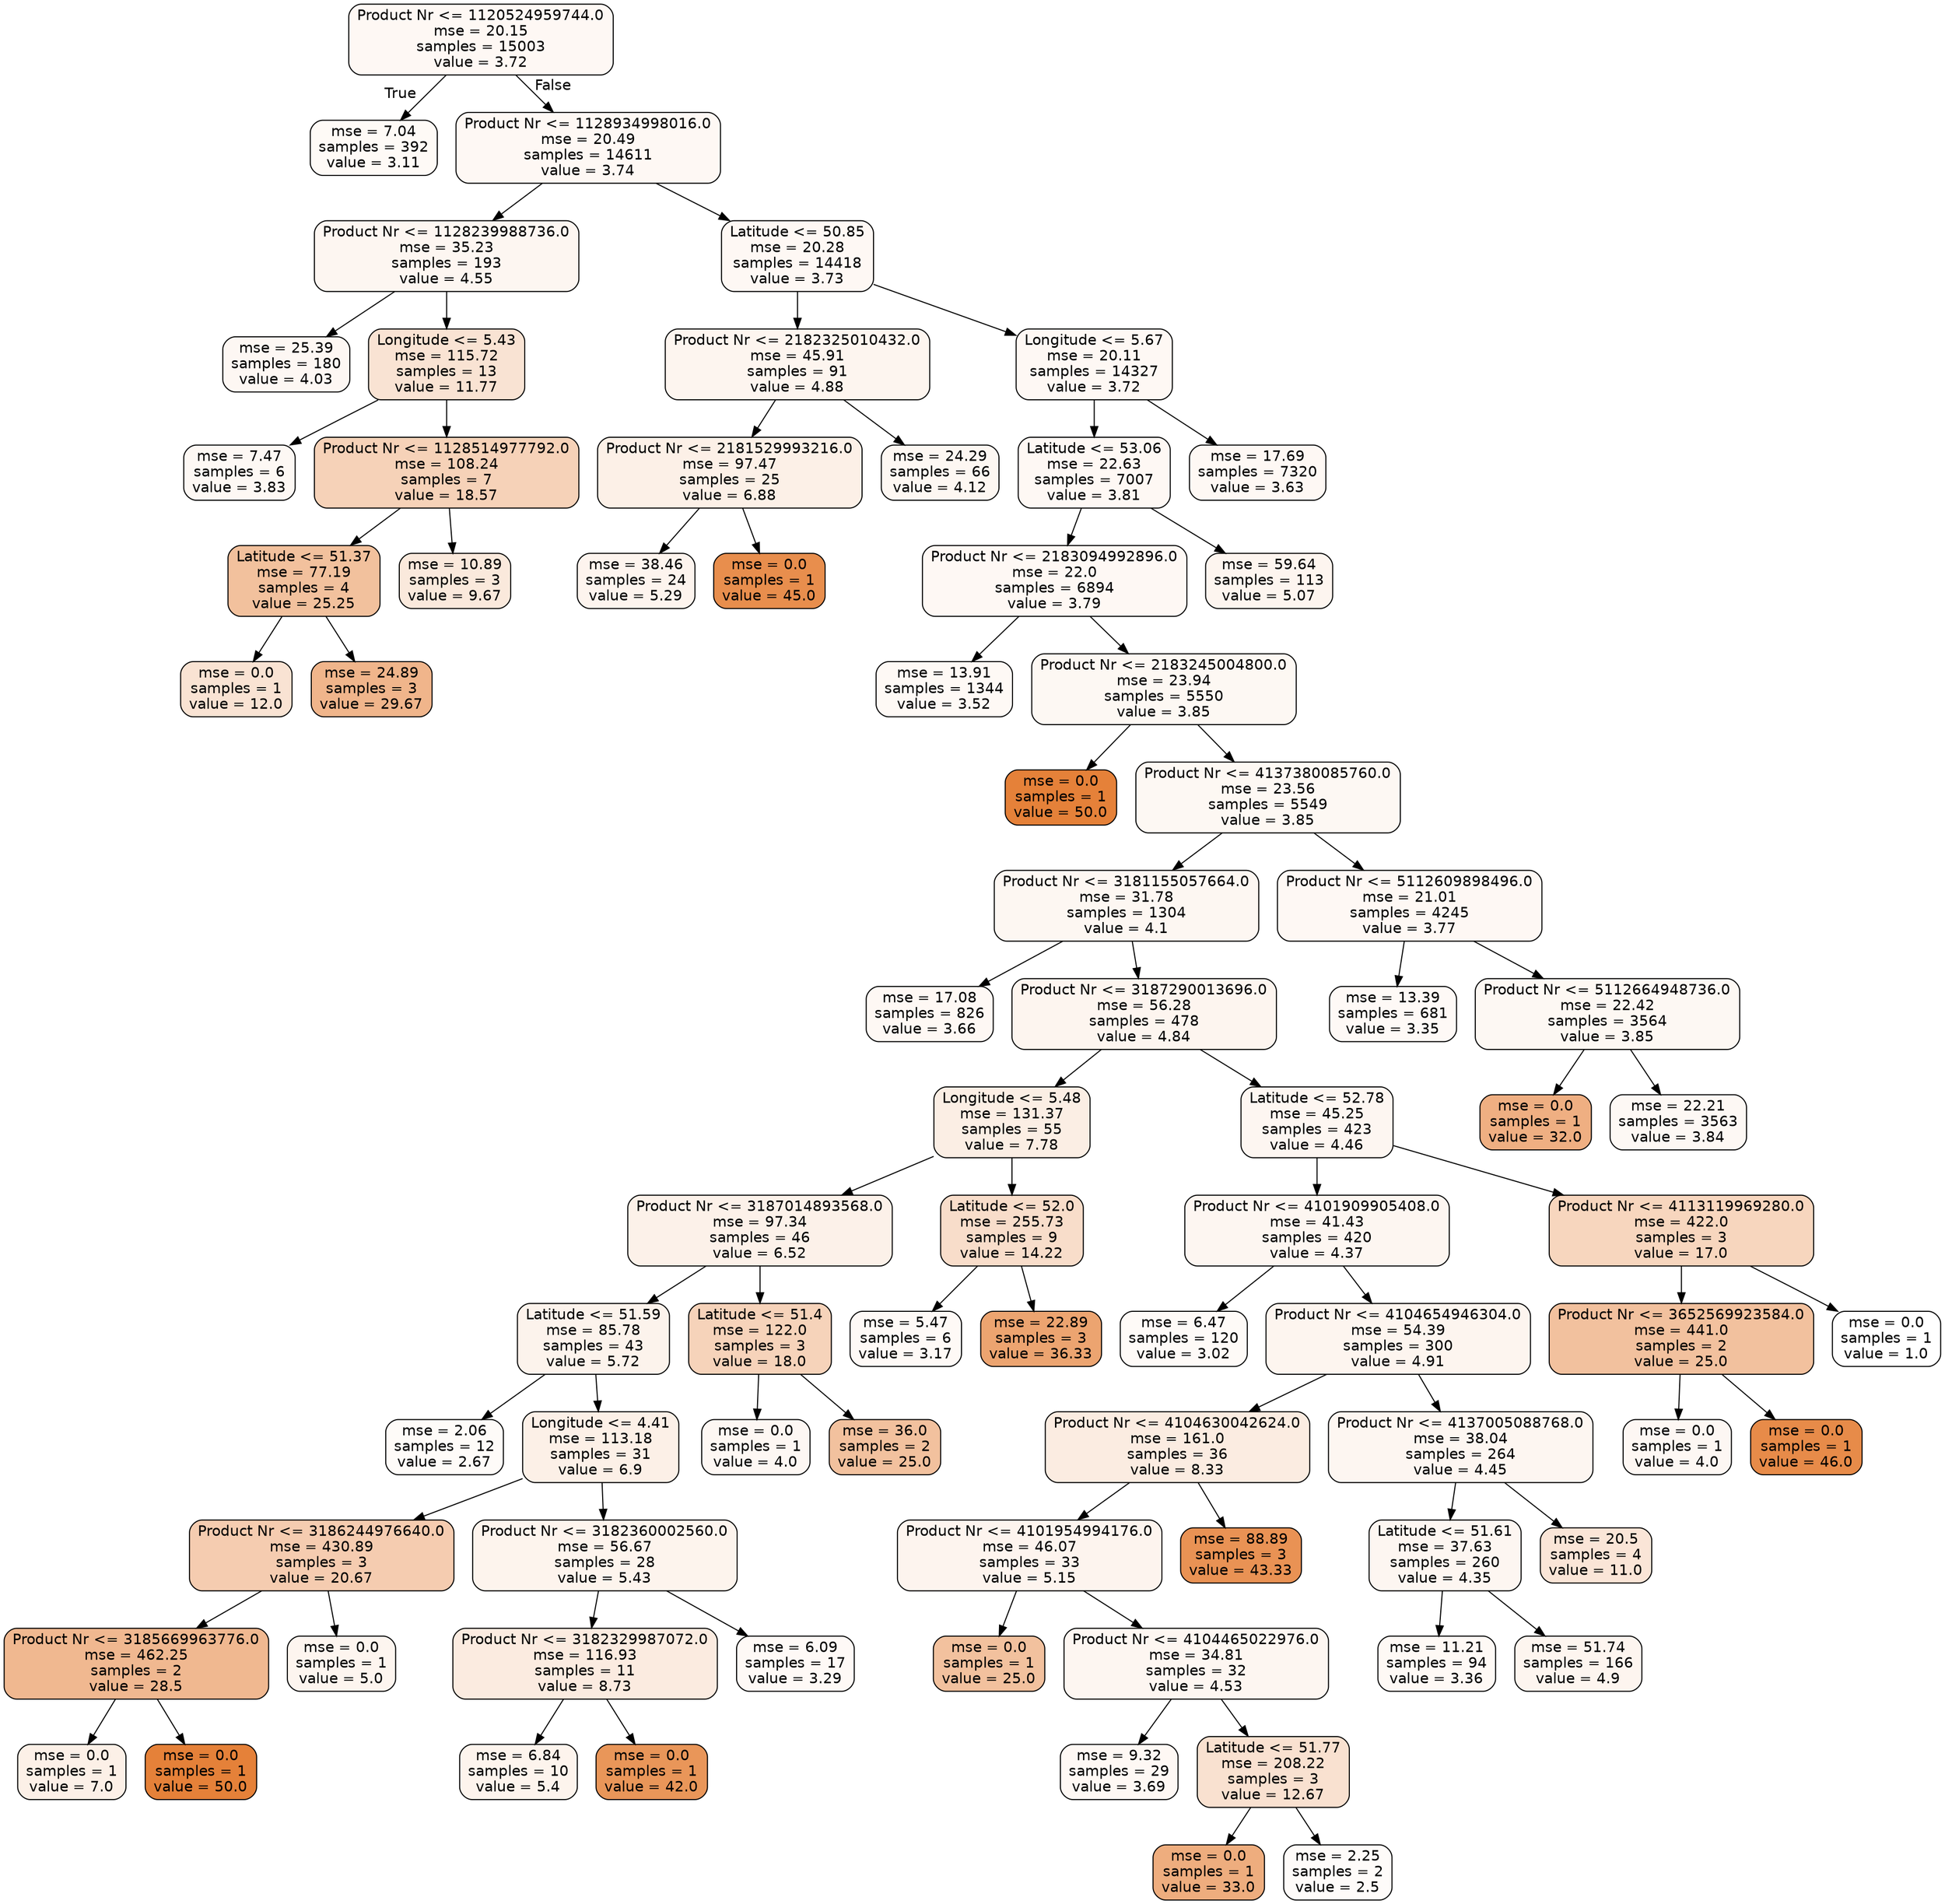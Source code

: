 digraph Tree {
node [shape=box, style="filled, rounded", color="black", fontname=helvetica] ;
edge [fontname=helvetica] ;
0 [label="Product Nr <= 1120524959744.0\nmse = 20.15\nsamples = 15003\nvalue = 3.72", fillcolor="#fef8f4"] ;
1 [label="mse = 7.04\nsamples = 392\nvalue = 3.11", fillcolor="#fefaf6"] ;
0 -> 1 [labeldistance=2.5, labelangle=45, headlabel="True"] ;
2 [label="Product Nr <= 1128934998016.0\nmse = 20.49\nsamples = 14611\nvalue = 3.74", fillcolor="#fef8f4"] ;
0 -> 2 [labeldistance=2.5, labelangle=-45, headlabel="False"] ;
3 [label="Product Nr <= 1128239988736.0\nmse = 35.23\nsamples = 193\nvalue = 4.55", fillcolor="#fdf6f1"] ;
2 -> 3 ;
5 [label="mse = 25.39\nsamples = 180\nvalue = 4.03", fillcolor="#fdf7f3"] ;
3 -> 5 ;
6 [label="Longitude <= 5.43\nmse = 115.72\nsamples = 13\nvalue = 11.77", fillcolor="#f9e3d3"] ;
3 -> 6 ;
7 [label="mse = 7.47\nsamples = 6\nvalue = 3.83", fillcolor="#fdf8f4"] ;
6 -> 7 ;
8 [label="Product Nr <= 1128514977792.0\nmse = 108.24\nsamples = 7\nvalue = 18.57", fillcolor="#f6d2b8"] ;
6 -> 8 ;
9 [label="Latitude <= 51.37\nmse = 77.19\nsamples = 4\nvalue = 25.25", fillcolor="#f2c19d"] ;
8 -> 9 ;
11 [label="mse = 0.0\nsamples = 1\nvalue = 12.0", fillcolor="#f9e3d3"] ;
9 -> 11 ;
12 [label="mse = 24.89\nsamples = 3\nvalue = 29.67", fillcolor="#f0b58b"] ;
9 -> 12 ;
10 [label="mse = 10.89\nsamples = 3\nvalue = 9.67", fillcolor="#fae9dc"] ;
8 -> 10 ;
4 [label="Latitude <= 50.85\nmse = 20.28\nsamples = 14418\nvalue = 3.73", fillcolor="#fef8f4"] ;
2 -> 4 ;
13 [label="Product Nr <= 2182325010432.0\nmse = 45.91\nsamples = 91\nvalue = 4.88", fillcolor="#fdf5ef"] ;
4 -> 13 ;
15 [label="Product Nr <= 2181529993216.0\nmse = 97.47\nsamples = 25\nvalue = 6.88", fillcolor="#fcf0e7"] ;
13 -> 15 ;
17 [label="mse = 38.46\nsamples = 24\nvalue = 5.29", fillcolor="#fdf4ee"] ;
15 -> 17 ;
18 [label="mse = 0.0\nsamples = 1\nvalue = 45.0", fillcolor="#e88e4d"] ;
15 -> 18 ;
16 [label="mse = 24.29\nsamples = 66\nvalue = 4.12", fillcolor="#fdf7f2"] ;
13 -> 16 ;
14 [label="Longitude <= 5.67\nmse = 20.11\nsamples = 14327\nvalue = 3.72", fillcolor="#fef8f4"] ;
4 -> 14 ;
19 [label="Latitude <= 53.06\nmse = 22.63\nsamples = 7007\nvalue = 3.81", fillcolor="#fef8f4"] ;
14 -> 19 ;
21 [label="Product Nr <= 2183094992896.0\nmse = 22.0\nsamples = 6894\nvalue = 3.79", fillcolor="#fef8f4"] ;
19 -> 21 ;
23 [label="mse = 13.91\nsamples = 1344\nvalue = 3.52", fillcolor="#fef9f5"] ;
21 -> 23 ;
24 [label="Product Nr <= 2183245004800.0\nmse = 23.94\nsamples = 5550\nvalue = 3.85", fillcolor="#fdf8f3"] ;
21 -> 24 ;
25 [label="mse = 0.0\nsamples = 1\nvalue = 50.0", fillcolor="#e58139"] ;
24 -> 25 ;
26 [label="Product Nr <= 4137380085760.0\nmse = 23.56\nsamples = 5549\nvalue = 3.85", fillcolor="#fdf8f3"] ;
24 -> 26 ;
27 [label="Product Nr <= 3181155057664.0\nmse = 31.78\nsamples = 1304\nvalue = 4.1", fillcolor="#fdf7f2"] ;
26 -> 27 ;
29 [label="mse = 17.08\nsamples = 826\nvalue = 3.66", fillcolor="#fef8f4"] ;
27 -> 29 ;
30 [label="Product Nr <= 3187290013696.0\nmse = 56.28\nsamples = 478\nvalue = 4.84", fillcolor="#fdf5ef"] ;
27 -> 30 ;
31 [label="Longitude <= 5.48\nmse = 131.37\nsamples = 55\nvalue = 7.78", fillcolor="#fbeee4"] ;
30 -> 31 ;
35 [label="Product Nr <= 3187014893568.0\nmse = 97.34\nsamples = 46\nvalue = 6.52", fillcolor="#fcf1e9"] ;
31 -> 35 ;
39 [label="Latitude <= 51.59\nmse = 85.78\nsamples = 43\nvalue = 5.72", fillcolor="#fcf3ec"] ;
35 -> 39 ;
61 [label="mse = 2.06\nsamples = 12\nvalue = 2.67", fillcolor="#fefbf8"] ;
39 -> 61 ;
62 [label="Longitude <= 4.41\nmse = 113.18\nsamples = 31\nvalue = 6.9", fillcolor="#fcf0e7"] ;
39 -> 62 ;
63 [label="Product Nr <= 3186244976640.0\nmse = 430.89\nsamples = 3\nvalue = 20.67", fillcolor="#f5ccb0"] ;
62 -> 63 ;
65 [label="Product Nr <= 3185669963776.0\nmse = 462.25\nsamples = 2\nvalue = 28.5", fillcolor="#f0b890"] ;
63 -> 65 ;
67 [label="mse = 0.0\nsamples = 1\nvalue = 7.0", fillcolor="#fcf0e7"] ;
65 -> 67 ;
68 [label="mse = 0.0\nsamples = 1\nvalue = 50.0", fillcolor="#e58139"] ;
65 -> 68 ;
66 [label="mse = 0.0\nsamples = 1\nvalue = 5.0", fillcolor="#fdf5ef"] ;
63 -> 66 ;
64 [label="Product Nr <= 3182360002560.0\nmse = 56.67\nsamples = 28\nvalue = 5.43", fillcolor="#fdf4ed"] ;
62 -> 64 ;
69 [label="Product Nr <= 3182329987072.0\nmse = 116.93\nsamples = 11\nvalue = 8.73", fillcolor="#fbebe0"] ;
64 -> 69 ;
71 [label="mse = 6.84\nsamples = 10\nvalue = 5.4", fillcolor="#fdf4ed"] ;
69 -> 71 ;
72 [label="mse = 0.0\nsamples = 1\nvalue = 42.0", fillcolor="#e99659"] ;
69 -> 72 ;
70 [label="mse = 6.09\nsamples = 17\nvalue = 3.29", fillcolor="#fef9f6"] ;
64 -> 70 ;
40 [label="Latitude <= 51.4\nmse = 122.0\nsamples = 3\nvalue = 18.0", fillcolor="#f6d3ba"] ;
35 -> 40 ;
53 [label="mse = 0.0\nsamples = 1\nvalue = 4.0", fillcolor="#fdf7f3"] ;
40 -> 53 ;
54 [label="mse = 36.0\nsamples = 2\nvalue = 25.0", fillcolor="#f2c19e"] ;
40 -> 54 ;
36 [label="Latitude <= 52.0\nmse = 255.73\nsamples = 9\nvalue = 14.22", fillcolor="#f8ddca"] ;
31 -> 36 ;
37 [label="mse = 5.47\nsamples = 6\nvalue = 3.17", fillcolor="#fef9f6"] ;
36 -> 37 ;
38 [label="mse = 22.89\nsamples = 3\nvalue = 36.33", fillcolor="#eca470"] ;
36 -> 38 ;
32 [label="Latitude <= 52.78\nmse = 45.25\nsamples = 423\nvalue = 4.46", fillcolor="#fdf6f1"] ;
30 -> 32 ;
33 [label="Product Nr <= 4101909905408.0\nmse = 41.43\nsamples = 420\nvalue = 4.37", fillcolor="#fdf6f1"] ;
32 -> 33 ;
45 [label="mse = 6.47\nsamples = 120\nvalue = 3.02", fillcolor="#fefaf7"] ;
33 -> 45 ;
46 [label="Product Nr <= 4104654946304.0\nmse = 54.39\nsamples = 300\nvalue = 4.91", fillcolor="#fdf5ef"] ;
33 -> 46 ;
47 [label="Product Nr <= 4104630042624.0\nmse = 161.0\nsamples = 36\nvalue = 8.33", fillcolor="#fbece1"] ;
46 -> 47 ;
49 [label="Product Nr <= 4101954994176.0\nmse = 46.07\nsamples = 33\nvalue = 5.15", fillcolor="#fdf4ee"] ;
47 -> 49 ;
51 [label="mse = 0.0\nsamples = 1\nvalue = 25.0", fillcolor="#f2c19e"] ;
49 -> 51 ;
52 [label="Product Nr <= 4104465022976.0\nmse = 34.81\nsamples = 32\nvalue = 4.53", fillcolor="#fdf6f1"] ;
49 -> 52 ;
55 [label="mse = 9.32\nsamples = 29\nvalue = 3.69", fillcolor="#fef8f4"] ;
52 -> 55 ;
56 [label="Latitude <= 51.77\nmse = 208.22\nsamples = 3\nvalue = 12.67", fillcolor="#f9e1d0"] ;
52 -> 56 ;
57 [label="mse = 0.0\nsamples = 1\nvalue = 33.0", fillcolor="#eead7e"] ;
56 -> 57 ;
58 [label="mse = 2.25\nsamples = 2\nvalue = 2.5", fillcolor="#fefbf9"] ;
56 -> 58 ;
50 [label="mse = 88.89\nsamples = 3\nvalue = 43.33", fillcolor="#e99254"] ;
47 -> 50 ;
48 [label="Product Nr <= 4137005088768.0\nmse = 38.04\nsamples = 264\nvalue = 4.45", fillcolor="#fdf6f1"] ;
46 -> 48 ;
59 [label="Latitude <= 51.61\nmse = 37.63\nsamples = 260\nvalue = 4.35", fillcolor="#fdf6f1"] ;
48 -> 59 ;
77 [label="mse = 11.21\nsamples = 94\nvalue = 3.36", fillcolor="#fef9f5"] ;
59 -> 77 ;
78 [label="mse = 51.74\nsamples = 166\nvalue = 4.9", fillcolor="#fdf5ef"] ;
59 -> 78 ;
60 [label="mse = 20.5\nsamples = 4\nvalue = 11.0", fillcolor="#fae5d7"] ;
48 -> 60 ;
34 [label="Product Nr <= 4113119969280.0\nmse = 422.0\nsamples = 3\nvalue = 17.0", fillcolor="#f7d6be"] ;
32 -> 34 ;
41 [label="Product Nr <= 3652569923584.0\nmse = 441.0\nsamples = 2\nvalue = 25.0", fillcolor="#f2c19e"] ;
34 -> 41 ;
43 [label="mse = 0.0\nsamples = 1\nvalue = 4.0", fillcolor="#fdf7f3"] ;
41 -> 43 ;
44 [label="mse = 0.0\nsamples = 1\nvalue = 46.0", fillcolor="#e78b49"] ;
41 -> 44 ;
42 [label="mse = 0.0\nsamples = 1\nvalue = 1.0", fillcolor="#ffffff"] ;
34 -> 42 ;
28 [label="Product Nr <= 5112609898496.0\nmse = 21.01\nsamples = 4245\nvalue = 3.77", fillcolor="#fef8f4"] ;
26 -> 28 ;
73 [label="mse = 13.39\nsamples = 681\nvalue = 3.35", fillcolor="#fef9f6"] ;
28 -> 73 ;
74 [label="Product Nr <= 5112664948736.0\nmse = 22.42\nsamples = 3564\nvalue = 3.85", fillcolor="#fdf8f3"] ;
28 -> 74 ;
75 [label="mse = 0.0\nsamples = 1\nvalue = 32.0", fillcolor="#efaf82"] ;
74 -> 75 ;
76 [label="mse = 22.21\nsamples = 3563\nvalue = 3.84", fillcolor="#fdf8f4"] ;
74 -> 76 ;
22 [label="mse = 59.64\nsamples = 113\nvalue = 5.07", fillcolor="#fdf5ef"] ;
19 -> 22 ;
20 [label="mse = 17.69\nsamples = 7320\nvalue = 3.63", fillcolor="#fef8f4"] ;
14 -> 20 ;
}